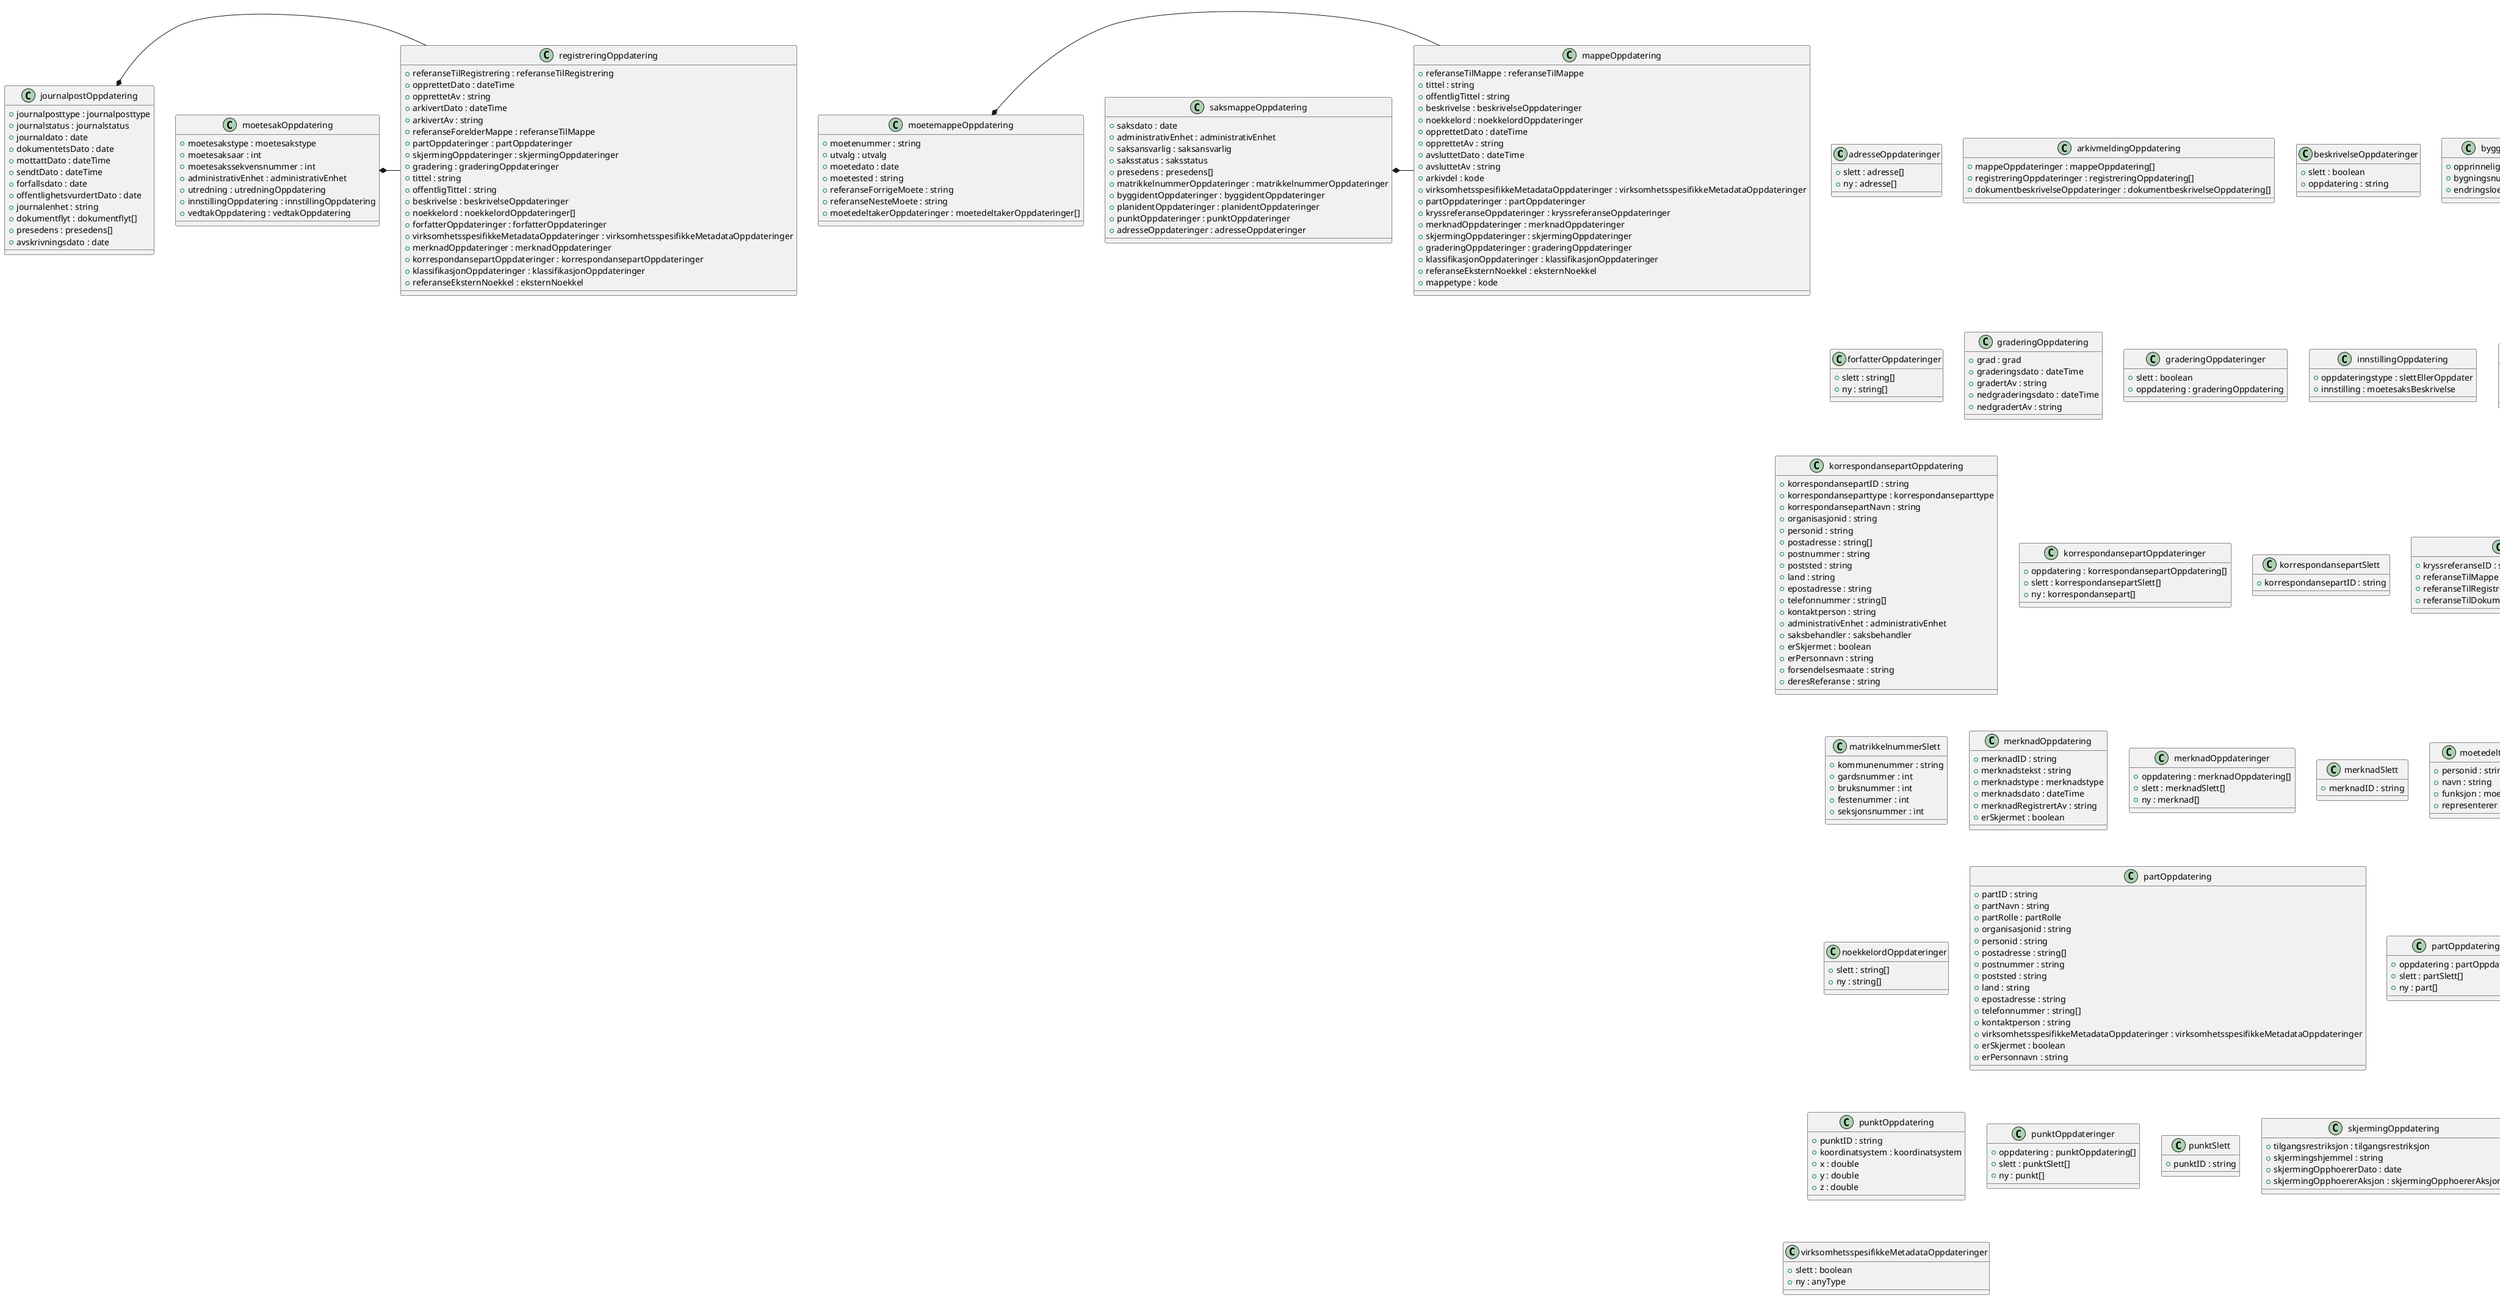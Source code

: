 @startuml

class adresseOppdateringer {
    +slett : adresse[]
    +ny : adresse[]
}
class arkivmeldingOppdatering {
    +mappeOppdateringer : mappeOppdatering[]
    +registreringOppdateringer : registreringOppdatering[]
    +dokumentbeskrivelseOppdateringer : dokumentbeskrivelseOppdatering[]
}
class beskrivelseOppdateringer {
    +slett : boolean
    +oppdatering : string
}
class byggidentOppdatering {
    +opprinneligBygningsnummer : int
    +bygningsnummer : int
    +endringsloepenummer : int
}
class byggidentOppdateringer {
    +Oppdatering : byggidentOppdatering[]
    +Slett : byggidentSlett[]
    +Ny : byggident[]
}
class byggidentSlett {
    +bygningsnummer : int
}
class dokumentbeskrivelseOppdatering {
    +systemID : systemID
    +dokumentstatus : dokumentstatus
    +tittel : string
    +beskrivelse : beskrivelseOppdateringer
    +forfatterOppdateringer : forfatterOppdateringer[]
    +opprettetDato : dateTime
    +opprettetAv : string
    +tilknyttetRegistreringSom : tilknyttetRegistreringSom
    +dokumentnummer : int
    +tilknyttetDato : dateTime
    +tilknyttetAv : string
    +partOppdateringer : partOppdateringer
    +skjerming : skjermingOppdateringer
    +gradering : graderingOppdateringer
}
class forfatterOppdateringer {
    +slett : string[]
    +ny : string[]
}
class graderingOppdatering {
    +grad : grad
    +graderingsdato : dateTime
    +gradertAv : string
    +nedgraderingsdato : dateTime
    +nedgradertAv : string
}
class graderingOppdateringer {
    +slett : boolean
    +oppdatering : graderingOppdatering
}
class innstillingOppdatering {
    +oppdateringstype : slettEllerOppdater
    +innstilling : moetesaksBeskrivelse
}
class journalpostOppdatering {
    +journalposttype : journalposttype
    +journalstatus : journalstatus
    +journaldato : date
    +dokumentetsDato : date
    +mottattDato : dateTime
    +sendtDato : dateTime
    +forfallsdato : date
    +offentlighetsvurdertDato : date
    +journalenhet : string
    +dokumentflyt : dokumentflyt[]
    +presedens : presedens[]
    +avskrivningsdato : date
}
journalpostOppdatering *- registreringOppdatering
class klassifikasjonOppdatering {
    +referanseTilKlassifikasjon : referanseTilKlassifikasjon
    +tittel : string
    +erSkjermet : boolean
}
class klassifikasjonOppdateringer {
    +oppdatering : klassifikasjonOppdatering[]
    +slett : klassifikasjonSlett[]
    +ny : klassifikasjon[]
}
class klassifikasjonSlett {
    +referanseTilKlassifikasjon : referanseTilKlassifikasjon
}
class korrespondansepartOppdatering {
    +korrespondansepartID : string
    +korrespondanseparttype : korrespondanseparttype
    +korrespondansepartNavn : string
    +organisasjonid : string
    +personid : string
    +postadresse : string[]
    +postnummer : string
    +poststed : string
    +land : string
    +epostadresse : string
    +telefonnummer : string[]
    +kontaktperson : string
    +administrativEnhet : administrativEnhet
    +saksbehandler : saksbehandler
    +erSkjermet : boolean
    +erPersonnavn : string
    +forsendelsesmaate : string
    +deresReferanse : string
}
class korrespondansepartOppdateringer {
    +oppdatering : korrespondansepartOppdatering[]
    +slett : korrespondansepartSlett[]
    +ny : korrespondansepart[]
}
class korrespondansepartSlett {
    +korrespondansepartID : string
}
class kryssreferanseOppdatering {
    +kryssreferanseID : string
    +referanseTilMappe : referanseTilMappe
    +referanseTilRegistrering : referanseTilRegistrering
    +referanseTilDokumentbeskrivelse : referanseTilDokumentbeskrivelse
}
class kryssreferanseOppdateringer {
    +oppdatering : kryssreferanseOppdatering[]
    +slett : kryssreferanseSlett[]
    +ny : kryssreferanse[]
}
class kryssreferanseSlett {
    +kryssreferanseID : string
}
class mappeOppdatering {
    +referanseTilMappe : referanseTilMappe
    +tittel : string
    +offentligTittel : string
    +beskrivelse : beskrivelseOppdateringer
    +noekkelord : noekkelordOppdateringer
    +opprettetDato : dateTime
    +opprettetAv : string
    +avsluttetDato : dateTime
    +avsluttetAv : string
    +arkivdel : kode
    +virksomhetsspesifikkeMetadataOppdateringer : virksomhetsspesifikkeMetadataOppdateringer
    +partOppdateringer : partOppdateringer
    +kryssreferanseOppdateringer : kryssreferanseOppdateringer
    +merknadOppdateringer : merknadOppdateringer
    +skjermingOppdateringer : skjermingOppdateringer
    +graderingOppdateringer : graderingOppdateringer
    +klassifikasjonOppdateringer : klassifikasjonOppdateringer
    +referanseEksternNoekkel : eksternNoekkel
    +mappetype : kode
}
class matrikkelnummerOppdateringer {
    +ny : matrikkelnummer[]
    +slett : matrikkelnummerSlett[]
}
class matrikkelnummerSlett {
    +kommunenummer : string
    +gardsnummer : int
    +bruksnummer : int
    +festenummer : int
    +seksjonsnummer : int
}
class merknadOppdatering {
    +merknadID : string
    +merknadstekst : string
    +merknadstype : merknadstype
    +merknadsdato : dateTime
    +merknadRegistrertAv : string
    +erSkjermet : boolean
}
class merknadOppdateringer {
    +oppdatering : merknadOppdatering[]
    +slett : merknadSlett[]
    +ny : merknad[]
}
class merknadSlett {
    +merknadID : string
}
class moetedeltakerOppdatering {
    +personid : string
    +navn : string
    +funksjon : moetedeltakerFunksjon
    +representerer : representerer
}
class moetedeltakerOppdateringer {
    +oppdatering : moetedeltakerOppdatering[]
    +slett : moetedeltakerSlett[]
    +ny : moetedeltaker[]
}
class moetedeltakerSlett {
    +personid : string
}
class moetemappeOppdatering {
    +moetenummer : string
    +utvalg : utvalg
    +moetedato : date
    +moetested : string
    +referanseForrigeMoete : string
    +referanseNesteMoete : string
    +moetedeltakerOppdateringer : moetedeltakerOppdateringer[]
}
moetemappeOppdatering *- mappeOppdatering
class moetesakOppdatering {
    +moetesakstype : moetesakstype
    +moetesaksaar : int
    +moetesakssekvensnummer : int
    +administrativEnhet : administrativEnhet
    +utredning : utredningOppdatering
    +innstillingOppdatering : innstillingOppdatering
    +vedtakOppdatering : vedtakOppdatering
}
moetesakOppdatering *- registreringOppdatering
class noekkelordOppdateringer {
    +slett : string[]
    +ny : string[]
}
class partOppdatering {
    +partID : string
    +partNavn : string
    +partRolle : partRolle
    +organisasjonid : string
    +personid : string
    +postadresse : string[]
    +postnummer : string
    +poststed : string
    +land : string
    +epostadresse : string
    +telefonnummer : string[]
    +kontaktperson : string
    +virksomhetsspesifikkeMetadataOppdateringer : virksomhetsspesifikkeMetadataOppdateringer
    +erSkjermet : boolean
    +erPersonnavn : string
}
class partOppdateringer {
    +oppdatering : partOppdatering[]
    +slett : partSlett[]
    +ny : part[]
}
class partSlett {
    +partID : string
}
class planidentOppdatering {
    +planidentifikasjon : string
    +kommunenummer : string
    +fylkesnummer : string
    +landkode : string
}
class planidentOppdateringer {
    +oppdatering : planidentOppdatering[]
    +slett : planidentSlett[]
    +ny : planident[]
}
class planidentSlett {
    +planidentifikasjon : string
}
class punktOppdatering {
    +punktID : string
    +koordinatsystem : koordinatsystem
    +x : double
    +y : double
    +z : double
}
class punktOppdateringer {
    +oppdatering : punktOppdatering[]
    +slett : punktSlett[]
    +ny : punkt[]
}
class punktSlett {
    +punktID : string
}
class registreringOppdatering {
    +referanseTilRegistrering : referanseTilRegistrering
    +opprettetDato : dateTime
    +opprettetAv : string
    +arkivertDato : dateTime
    +arkivertAv : string
    +referanseForelderMappe : referanseTilMappe
    +partOppdateringer : partOppdateringer
    +skjermingOppdateringer : skjermingOppdateringer
    +gradering : graderingOppdateringer
    +tittel : string
    +offentligTittel : string
    +beskrivelse : beskrivelseOppdateringer
    +noekkelord : noekkelordOppdateringer[]
    +forfatterOppdateringer : forfatterOppdateringer
    +virksomhetsspesifikkeMetadataOppdateringer : virksomhetsspesifikkeMetadataOppdateringer
    +merknadOppdateringer : merknadOppdateringer
    +korrespondansepartOppdateringer : korrespondansepartOppdateringer
    +klassifikasjonOppdateringer : klassifikasjonOppdateringer
    +referanseEksternNoekkel : eksternNoekkel
}
class saksmappeOppdatering {
    +saksdato : date
    +administrativEnhet : administrativEnhet
    +saksansvarlig : saksansvarlig
    +saksstatus : saksstatus
    +presedens : presedens[]
    +matrikkelnummerOppdateringer : matrikkelnummerOppdateringer
    +byggidentOppdateringer : byggidentOppdateringer
    +planidentOppdateringer : planidentOppdateringer
    +punktOppdateringer : punktOppdateringer
    +adresseOppdateringer : adresseOppdateringer
}
saksmappeOppdatering *- mappeOppdatering
class skjermingOppdatering {
    +tilgangsrestriksjon : tilgangsrestriksjon
    +skjermingshjemmel : string
    +skjermingOpphoererDato : date
    +skjermingOpphoererAksjon : skjermingOpphoererAksjon
}
class skjermingOppdateringer {
    +slett : boolean
    +oppdatering : skjermingOppdatering
}
class utredningOppdatering {
    +oppdateringstype : slettEllerOppdater
    +saksbeskrivelse : moetesaksBeskrivelse
    +innstilling : moetesaksBeskrivelse
    +utredningsdokumenter : dokumentbeskrivelse[]
}
class vedtakOppdatering {
    +oppdateringstype : slettEllerOppdater
    +vedtakstekst : moetesaksBeskrivelse
    +votering : votering[]
    +behandlingsprotokoll : behandlingsprotokoll
    +vedtaksdokumenter : dokumentbeskrivelse[]
    +dato : dateTime
}
class virksomhetsspesifikkeMetadataOppdateringer {
    +slett : boolean
    +ny : anyType
}

@enduml
